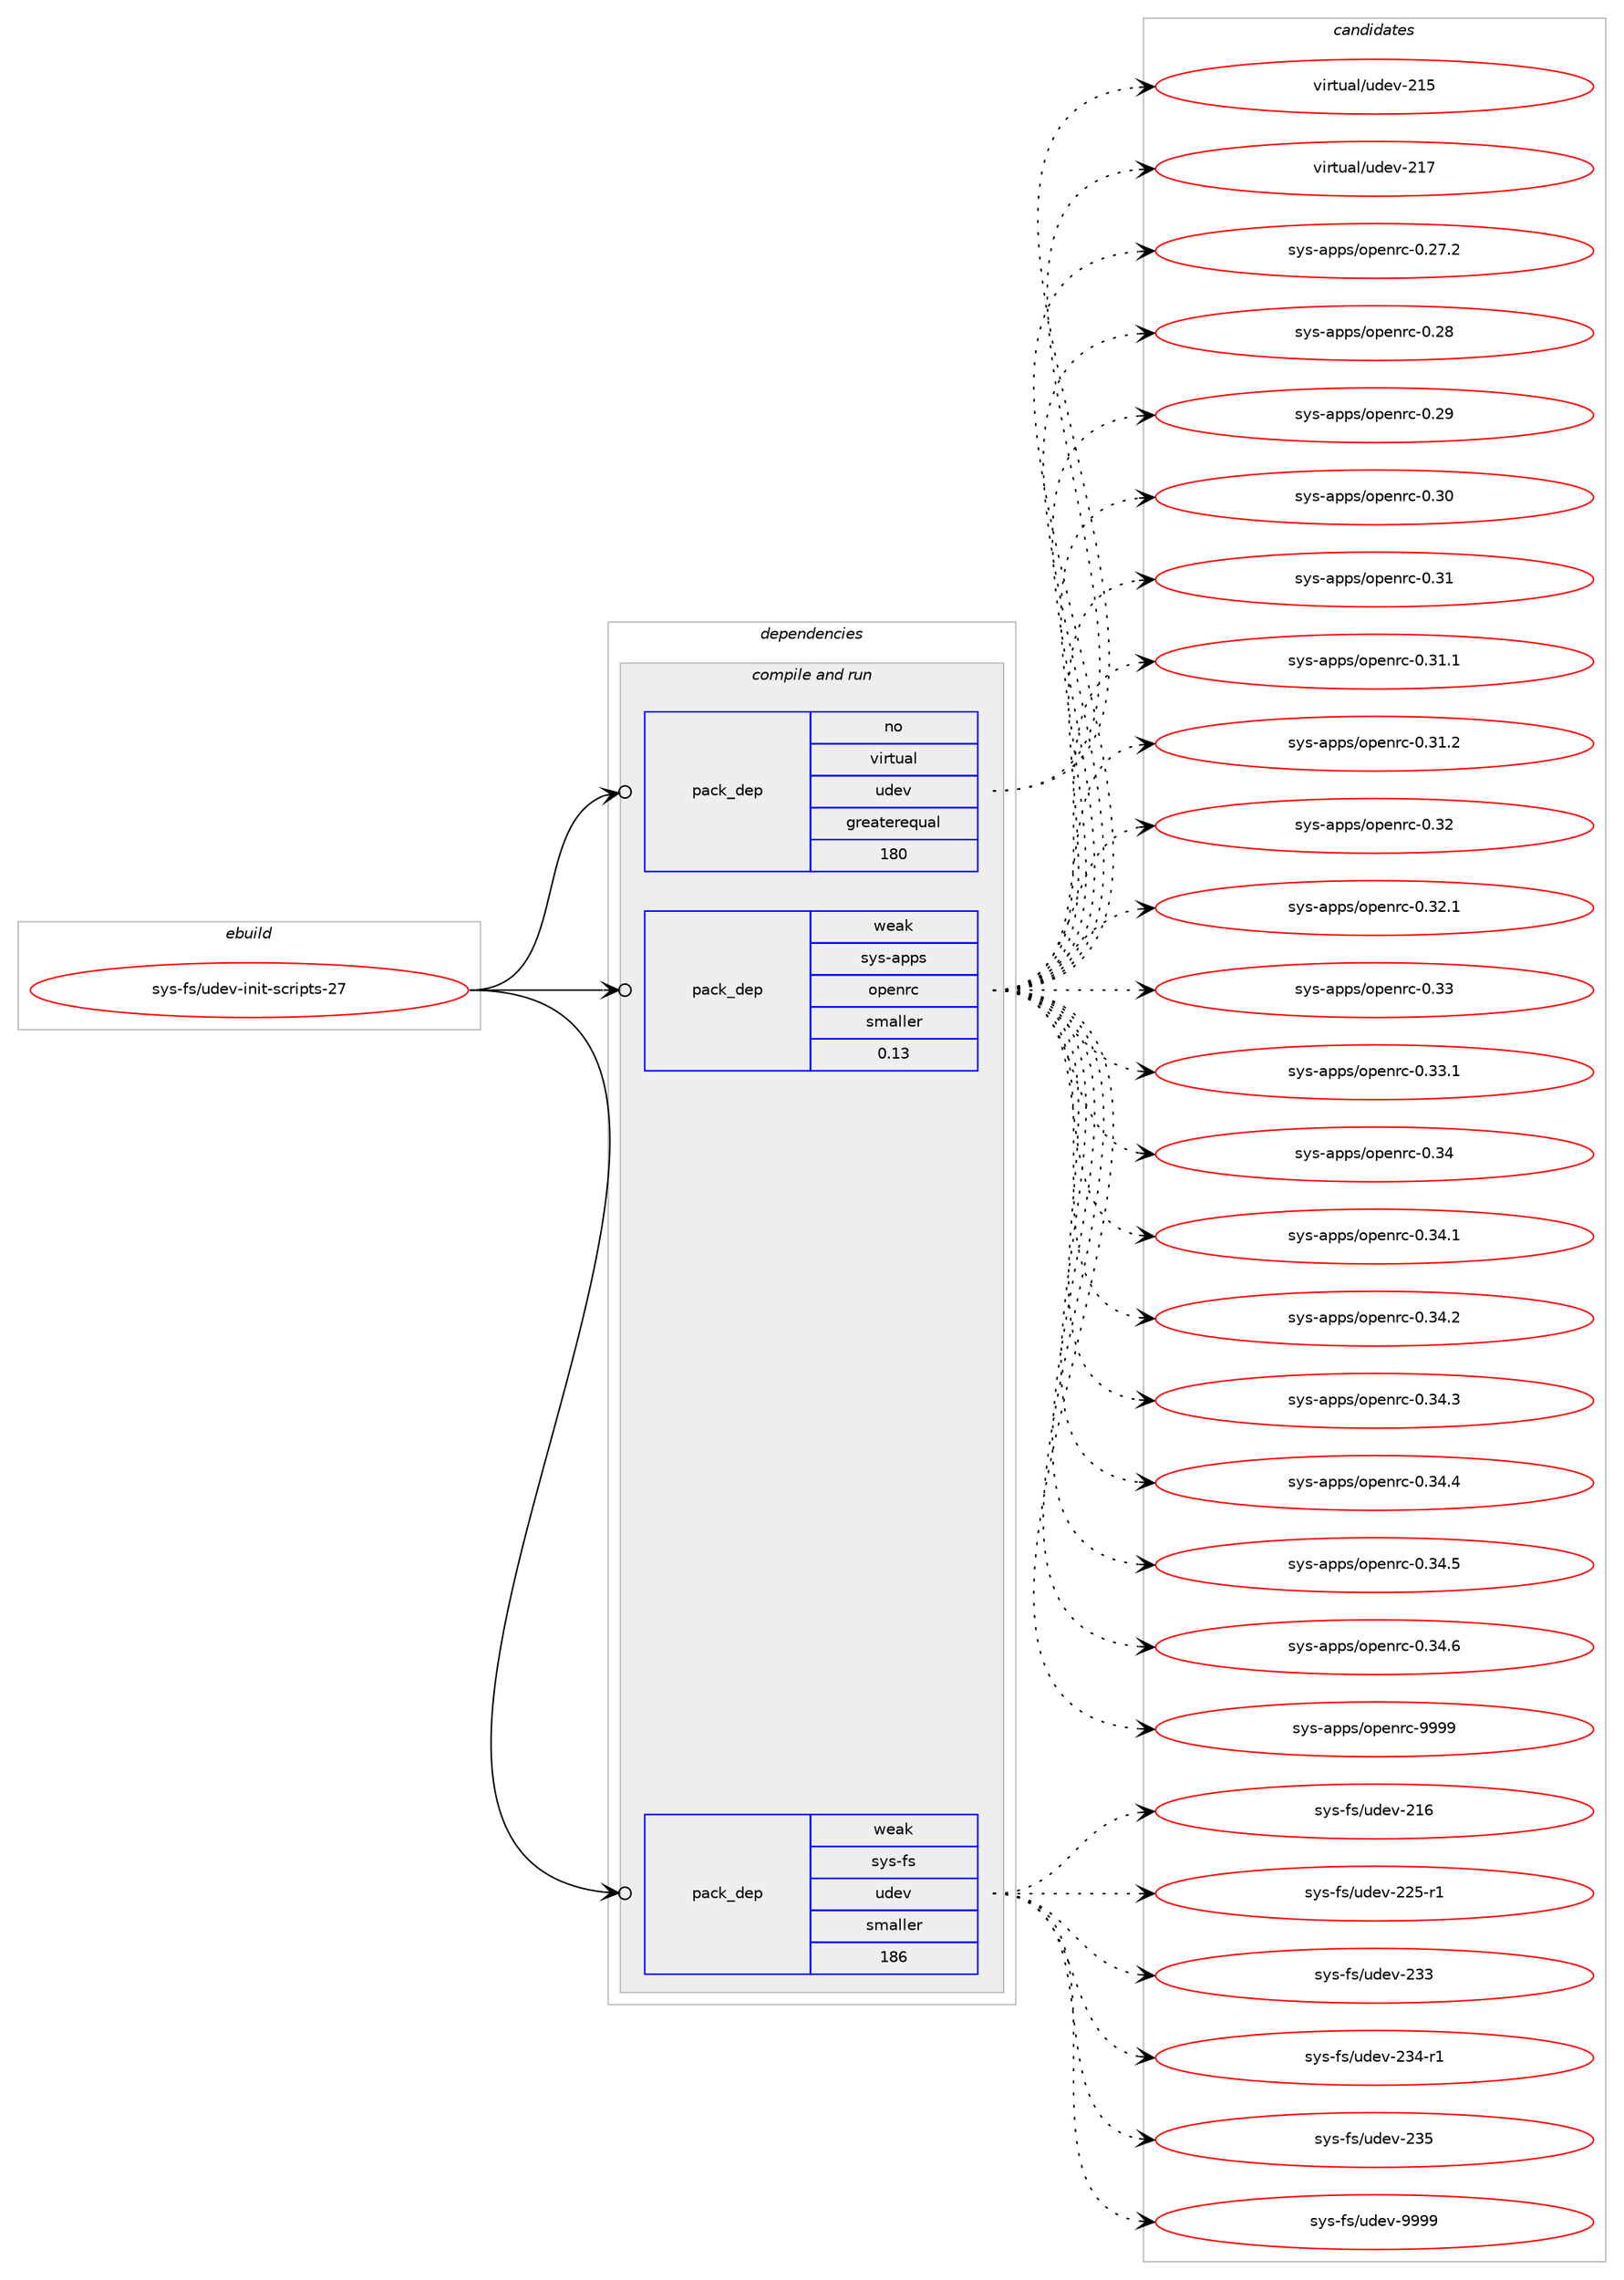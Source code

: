 digraph prolog {

# *************
# Graph options
# *************

newrank=true;
concentrate=true;
compound=true;
graph [rankdir=LR,fontname=Helvetica,fontsize=10,ranksep=1.5];#, ranksep=2.5, nodesep=0.2];
edge  [arrowhead=vee];
node  [fontname=Helvetica,fontsize=10];

# **********
# The ebuild
# **********

subgraph cluster_leftcol {
color=gray;
rank=same;
label=<<i>ebuild</i>>;
id [label="sys-fs/udev-init-scripts-27", color=red, width=4, href="../sys-fs/udev-init-scripts-27.svg"];
}

# ****************
# The dependencies
# ****************

subgraph cluster_midcol {
color=gray;
label=<<i>dependencies</i>>;
subgraph cluster_compile {
fillcolor="#eeeeee";
style=filled;
label=<<i>compile</i>>;
}
subgraph cluster_compileandrun {
fillcolor="#eeeeee";
style=filled;
label=<<i>compile and run</i>>;
subgraph pack363964 {
dependency489782 [label=<<TABLE BORDER="0" CELLBORDER="1" CELLSPACING="0" CELLPADDING="4" WIDTH="220"><TR><TD ROWSPAN="6" CELLPADDING="30">pack_dep</TD></TR><TR><TD WIDTH="110">no</TD></TR><TR><TD>virtual</TD></TR><TR><TD>udev</TD></TR><TR><TD>greaterequal</TD></TR><TR><TD>180</TD></TR></TABLE>>, shape=none, color=blue];
}
id:e -> dependency489782:w [weight=20,style="solid",arrowhead="odotvee"];
subgraph pack363965 {
dependency489783 [label=<<TABLE BORDER="0" CELLBORDER="1" CELLSPACING="0" CELLPADDING="4" WIDTH="220"><TR><TD ROWSPAN="6" CELLPADDING="30">pack_dep</TD></TR><TR><TD WIDTH="110">weak</TD></TR><TR><TD>sys-apps</TD></TR><TR><TD>openrc</TD></TR><TR><TD>smaller</TD></TR><TR><TD>0.13</TD></TR></TABLE>>, shape=none, color=blue];
}
id:e -> dependency489783:w [weight=20,style="solid",arrowhead="odotvee"];
subgraph pack363966 {
dependency489784 [label=<<TABLE BORDER="0" CELLBORDER="1" CELLSPACING="0" CELLPADDING="4" WIDTH="220"><TR><TD ROWSPAN="6" CELLPADDING="30">pack_dep</TD></TR><TR><TD WIDTH="110">weak</TD></TR><TR><TD>sys-fs</TD></TR><TR><TD>udev</TD></TR><TR><TD>smaller</TD></TR><TR><TD>186</TD></TR></TABLE>>, shape=none, color=blue];
}
id:e -> dependency489784:w [weight=20,style="solid",arrowhead="odotvee"];
}
subgraph cluster_run {
fillcolor="#eeeeee";
style=filled;
label=<<i>run</i>>;
}
}

# **************
# The candidates
# **************

subgraph cluster_choices {
rank=same;
color=gray;
label=<<i>candidates</i>>;

subgraph choice363964 {
color=black;
nodesep=1;
choice118105114116117971084711710010111845504953 [label="virtual/udev-215", color=red, width=4,href="../virtual/udev-215.svg"];
choice118105114116117971084711710010111845504955 [label="virtual/udev-217", color=red, width=4,href="../virtual/udev-217.svg"];
dependency489782:e -> choice118105114116117971084711710010111845504953:w [style=dotted,weight="100"];
dependency489782:e -> choice118105114116117971084711710010111845504955:w [style=dotted,weight="100"];
}
subgraph choice363965 {
color=black;
nodesep=1;
choice1151211154597112112115471111121011101149945484650554650 [label="sys-apps/openrc-0.27.2", color=red, width=4,href="../sys-apps/openrc-0.27.2.svg"];
choice115121115459711211211547111112101110114994548465056 [label="sys-apps/openrc-0.28", color=red, width=4,href="../sys-apps/openrc-0.28.svg"];
choice115121115459711211211547111112101110114994548465057 [label="sys-apps/openrc-0.29", color=red, width=4,href="../sys-apps/openrc-0.29.svg"];
choice115121115459711211211547111112101110114994548465148 [label="sys-apps/openrc-0.30", color=red, width=4,href="../sys-apps/openrc-0.30.svg"];
choice115121115459711211211547111112101110114994548465149 [label="sys-apps/openrc-0.31", color=red, width=4,href="../sys-apps/openrc-0.31.svg"];
choice1151211154597112112115471111121011101149945484651494649 [label="sys-apps/openrc-0.31.1", color=red, width=4,href="../sys-apps/openrc-0.31.1.svg"];
choice1151211154597112112115471111121011101149945484651494650 [label="sys-apps/openrc-0.31.2", color=red, width=4,href="../sys-apps/openrc-0.31.2.svg"];
choice115121115459711211211547111112101110114994548465150 [label="sys-apps/openrc-0.32", color=red, width=4,href="../sys-apps/openrc-0.32.svg"];
choice1151211154597112112115471111121011101149945484651504649 [label="sys-apps/openrc-0.32.1", color=red, width=4,href="../sys-apps/openrc-0.32.1.svg"];
choice115121115459711211211547111112101110114994548465151 [label="sys-apps/openrc-0.33", color=red, width=4,href="../sys-apps/openrc-0.33.svg"];
choice1151211154597112112115471111121011101149945484651514649 [label="sys-apps/openrc-0.33.1", color=red, width=4,href="../sys-apps/openrc-0.33.1.svg"];
choice115121115459711211211547111112101110114994548465152 [label="sys-apps/openrc-0.34", color=red, width=4,href="../sys-apps/openrc-0.34.svg"];
choice1151211154597112112115471111121011101149945484651524649 [label="sys-apps/openrc-0.34.1", color=red, width=4,href="../sys-apps/openrc-0.34.1.svg"];
choice1151211154597112112115471111121011101149945484651524650 [label="sys-apps/openrc-0.34.2", color=red, width=4,href="../sys-apps/openrc-0.34.2.svg"];
choice1151211154597112112115471111121011101149945484651524651 [label="sys-apps/openrc-0.34.3", color=red, width=4,href="../sys-apps/openrc-0.34.3.svg"];
choice1151211154597112112115471111121011101149945484651524652 [label="sys-apps/openrc-0.34.4", color=red, width=4,href="../sys-apps/openrc-0.34.4.svg"];
choice1151211154597112112115471111121011101149945484651524653 [label="sys-apps/openrc-0.34.5", color=red, width=4,href="../sys-apps/openrc-0.34.5.svg"];
choice1151211154597112112115471111121011101149945484651524654 [label="sys-apps/openrc-0.34.6", color=red, width=4,href="../sys-apps/openrc-0.34.6.svg"];
choice115121115459711211211547111112101110114994557575757 [label="sys-apps/openrc-9999", color=red, width=4,href="../sys-apps/openrc-9999.svg"];
dependency489783:e -> choice1151211154597112112115471111121011101149945484650554650:w [style=dotted,weight="100"];
dependency489783:e -> choice115121115459711211211547111112101110114994548465056:w [style=dotted,weight="100"];
dependency489783:e -> choice115121115459711211211547111112101110114994548465057:w [style=dotted,weight="100"];
dependency489783:e -> choice115121115459711211211547111112101110114994548465148:w [style=dotted,weight="100"];
dependency489783:e -> choice115121115459711211211547111112101110114994548465149:w [style=dotted,weight="100"];
dependency489783:e -> choice1151211154597112112115471111121011101149945484651494649:w [style=dotted,weight="100"];
dependency489783:e -> choice1151211154597112112115471111121011101149945484651494650:w [style=dotted,weight="100"];
dependency489783:e -> choice115121115459711211211547111112101110114994548465150:w [style=dotted,weight="100"];
dependency489783:e -> choice1151211154597112112115471111121011101149945484651504649:w [style=dotted,weight="100"];
dependency489783:e -> choice115121115459711211211547111112101110114994548465151:w [style=dotted,weight="100"];
dependency489783:e -> choice1151211154597112112115471111121011101149945484651514649:w [style=dotted,weight="100"];
dependency489783:e -> choice115121115459711211211547111112101110114994548465152:w [style=dotted,weight="100"];
dependency489783:e -> choice1151211154597112112115471111121011101149945484651524649:w [style=dotted,weight="100"];
dependency489783:e -> choice1151211154597112112115471111121011101149945484651524650:w [style=dotted,weight="100"];
dependency489783:e -> choice1151211154597112112115471111121011101149945484651524651:w [style=dotted,weight="100"];
dependency489783:e -> choice1151211154597112112115471111121011101149945484651524652:w [style=dotted,weight="100"];
dependency489783:e -> choice1151211154597112112115471111121011101149945484651524653:w [style=dotted,weight="100"];
dependency489783:e -> choice1151211154597112112115471111121011101149945484651524654:w [style=dotted,weight="100"];
dependency489783:e -> choice115121115459711211211547111112101110114994557575757:w [style=dotted,weight="100"];
}
subgraph choice363966 {
color=black;
nodesep=1;
choice115121115451021154711710010111845504954 [label="sys-fs/udev-216", color=red, width=4,href="../sys-fs/udev-216.svg"];
choice1151211154510211547117100101118455050534511449 [label="sys-fs/udev-225-r1", color=red, width=4,href="../sys-fs/udev-225-r1.svg"];
choice115121115451021154711710010111845505151 [label="sys-fs/udev-233", color=red, width=4,href="../sys-fs/udev-233.svg"];
choice1151211154510211547117100101118455051524511449 [label="sys-fs/udev-234-r1", color=red, width=4,href="../sys-fs/udev-234-r1.svg"];
choice115121115451021154711710010111845505153 [label="sys-fs/udev-235", color=red, width=4,href="../sys-fs/udev-235.svg"];
choice11512111545102115471171001011184557575757 [label="sys-fs/udev-9999", color=red, width=4,href="../sys-fs/udev-9999.svg"];
dependency489784:e -> choice115121115451021154711710010111845504954:w [style=dotted,weight="100"];
dependency489784:e -> choice1151211154510211547117100101118455050534511449:w [style=dotted,weight="100"];
dependency489784:e -> choice115121115451021154711710010111845505151:w [style=dotted,weight="100"];
dependency489784:e -> choice1151211154510211547117100101118455051524511449:w [style=dotted,weight="100"];
dependency489784:e -> choice115121115451021154711710010111845505153:w [style=dotted,weight="100"];
dependency489784:e -> choice11512111545102115471171001011184557575757:w [style=dotted,weight="100"];
}
}

}
